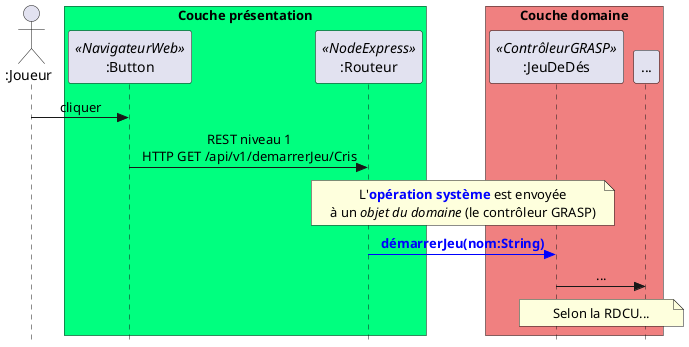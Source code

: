 @startuml
skinparam style strictuml
skinparam backgroundcolor transparent
'skinparam handwritten true
skinparam sequenceMessageAlign center
actor ":Joueur" as j
box "Couche présentation" #springgreen
participant ":Button" as b <<NavigateurWeb>> 
participant ":Routeur" as r <<NodeExpress>>
end box
box "Couche domaine" #lightcoral
participant ":JeuDeDés" as c <<ContrôleurGRASP>>
participant "..." as s
end box
j -> b : cliquer
b -> r : REST niveau 1\nHTTP GET /api/v1/demarrerJeu/Cris
skinparam NoteTextAlignment center
note over r, c
L'<color blue>**opération système**</color> est envoyée
à un //objet du domaine// (le contrôleur GRASP)
end note
r -[#blue,bold]> c : <color blue>**démarrerJeu(nom:String)**</color>
c -> s : ...
note over c, s : Selon la RDCU...
@enduml
